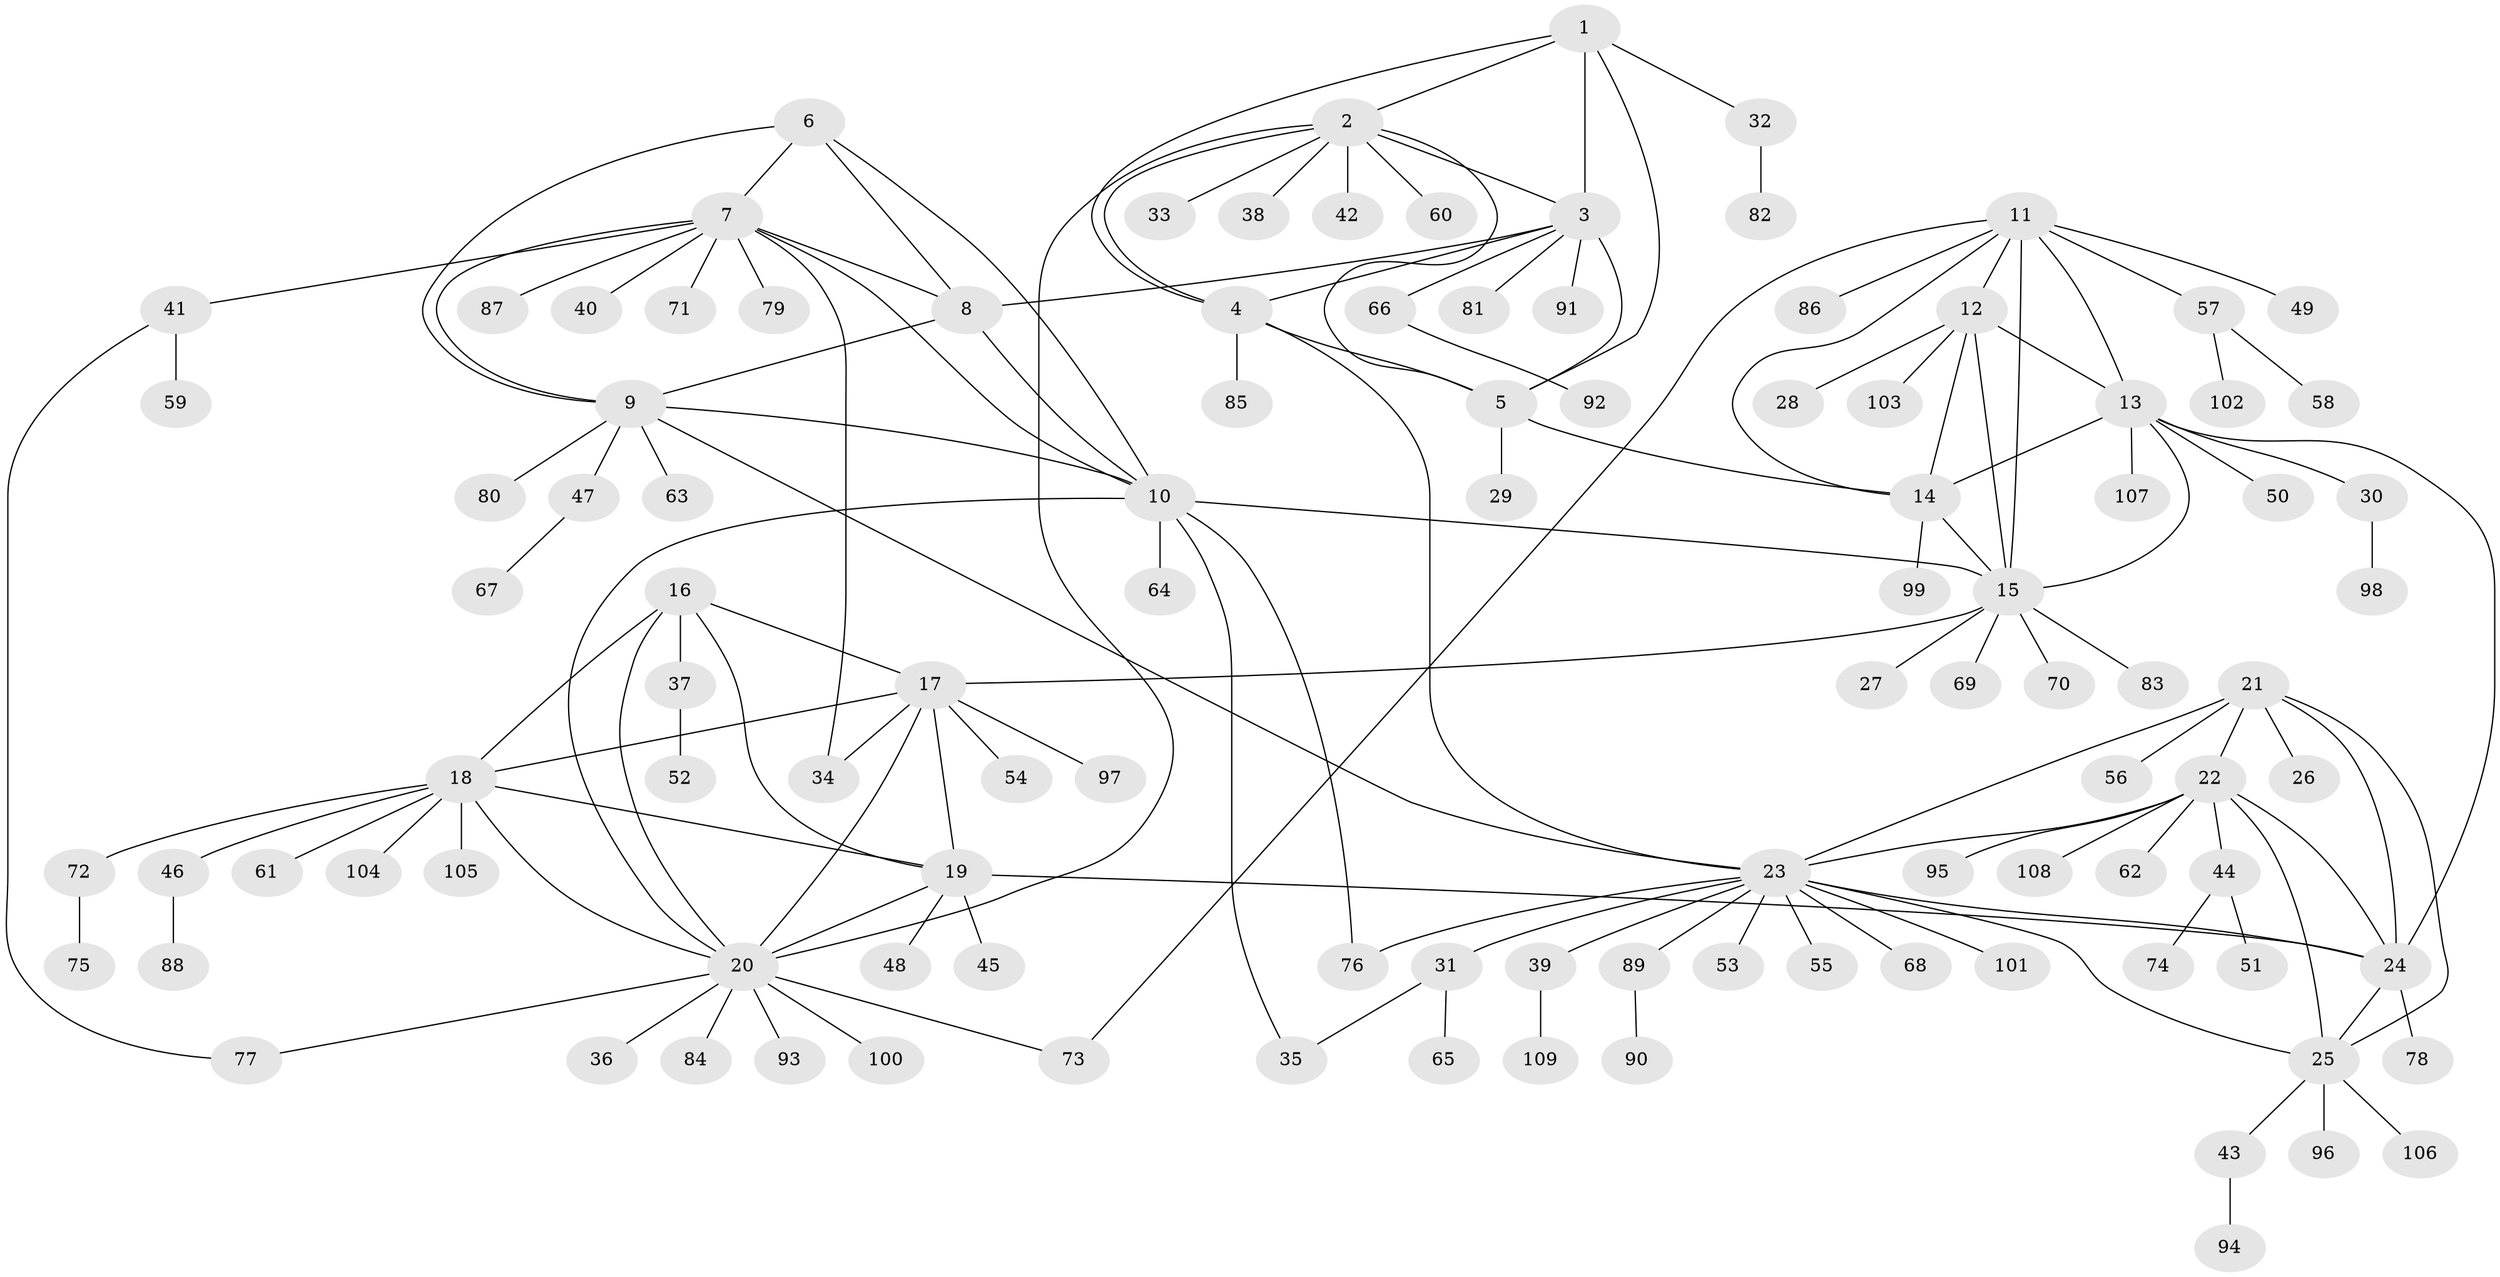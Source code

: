 // coarse degree distribution, {4: 0.015384615384615385, 2: 0.015384615384615385, 5: 0.03076923076923077, 6: 0.015384615384615385, 1: 0.8461538461538461, 10: 0.015384615384615385, 15: 0.015384615384615385, 14: 0.015384615384615385, 12: 0.03076923076923077}
// Generated by graph-tools (version 1.1) at 2025/57/03/04/25 21:57:31]
// undirected, 109 vertices, 149 edges
graph export_dot {
graph [start="1"]
  node [color=gray90,style=filled];
  1;
  2;
  3;
  4;
  5;
  6;
  7;
  8;
  9;
  10;
  11;
  12;
  13;
  14;
  15;
  16;
  17;
  18;
  19;
  20;
  21;
  22;
  23;
  24;
  25;
  26;
  27;
  28;
  29;
  30;
  31;
  32;
  33;
  34;
  35;
  36;
  37;
  38;
  39;
  40;
  41;
  42;
  43;
  44;
  45;
  46;
  47;
  48;
  49;
  50;
  51;
  52;
  53;
  54;
  55;
  56;
  57;
  58;
  59;
  60;
  61;
  62;
  63;
  64;
  65;
  66;
  67;
  68;
  69;
  70;
  71;
  72;
  73;
  74;
  75;
  76;
  77;
  78;
  79;
  80;
  81;
  82;
  83;
  84;
  85;
  86;
  87;
  88;
  89;
  90;
  91;
  92;
  93;
  94;
  95;
  96;
  97;
  98;
  99;
  100;
  101;
  102;
  103;
  104;
  105;
  106;
  107;
  108;
  109;
  1 -- 2;
  1 -- 3;
  1 -- 4;
  1 -- 5;
  1 -- 32;
  2 -- 3;
  2 -- 4;
  2 -- 5;
  2 -- 20;
  2 -- 33;
  2 -- 38;
  2 -- 42;
  2 -- 60;
  3 -- 4;
  3 -- 5;
  3 -- 8;
  3 -- 66;
  3 -- 81;
  3 -- 91;
  4 -- 5;
  4 -- 23;
  4 -- 85;
  5 -- 14;
  5 -- 29;
  6 -- 7;
  6 -- 8;
  6 -- 9;
  6 -- 10;
  7 -- 8;
  7 -- 9;
  7 -- 10;
  7 -- 34;
  7 -- 40;
  7 -- 41;
  7 -- 71;
  7 -- 79;
  7 -- 87;
  8 -- 9;
  8 -- 10;
  9 -- 10;
  9 -- 23;
  9 -- 47;
  9 -- 63;
  9 -- 80;
  10 -- 15;
  10 -- 20;
  10 -- 35;
  10 -- 64;
  10 -- 76;
  11 -- 12;
  11 -- 13;
  11 -- 14;
  11 -- 15;
  11 -- 49;
  11 -- 57;
  11 -- 73;
  11 -- 86;
  12 -- 13;
  12 -- 14;
  12 -- 15;
  12 -- 28;
  12 -- 103;
  13 -- 14;
  13 -- 15;
  13 -- 24;
  13 -- 30;
  13 -- 50;
  13 -- 107;
  14 -- 15;
  14 -- 99;
  15 -- 17;
  15 -- 27;
  15 -- 69;
  15 -- 70;
  15 -- 83;
  16 -- 17;
  16 -- 18;
  16 -- 19;
  16 -- 20;
  16 -- 37;
  17 -- 18;
  17 -- 19;
  17 -- 20;
  17 -- 34;
  17 -- 54;
  17 -- 97;
  18 -- 19;
  18 -- 20;
  18 -- 46;
  18 -- 61;
  18 -- 72;
  18 -- 104;
  18 -- 105;
  19 -- 20;
  19 -- 24;
  19 -- 45;
  19 -- 48;
  20 -- 36;
  20 -- 73;
  20 -- 77;
  20 -- 84;
  20 -- 93;
  20 -- 100;
  21 -- 22;
  21 -- 23;
  21 -- 24;
  21 -- 25;
  21 -- 26;
  21 -- 56;
  22 -- 23;
  22 -- 24;
  22 -- 25;
  22 -- 44;
  22 -- 62;
  22 -- 95;
  22 -- 108;
  23 -- 24;
  23 -- 25;
  23 -- 31;
  23 -- 39;
  23 -- 53;
  23 -- 55;
  23 -- 68;
  23 -- 76;
  23 -- 89;
  23 -- 101;
  24 -- 25;
  24 -- 78;
  25 -- 43;
  25 -- 96;
  25 -- 106;
  30 -- 98;
  31 -- 35;
  31 -- 65;
  32 -- 82;
  37 -- 52;
  39 -- 109;
  41 -- 59;
  41 -- 77;
  43 -- 94;
  44 -- 51;
  44 -- 74;
  46 -- 88;
  47 -- 67;
  57 -- 58;
  57 -- 102;
  66 -- 92;
  72 -- 75;
  89 -- 90;
}
